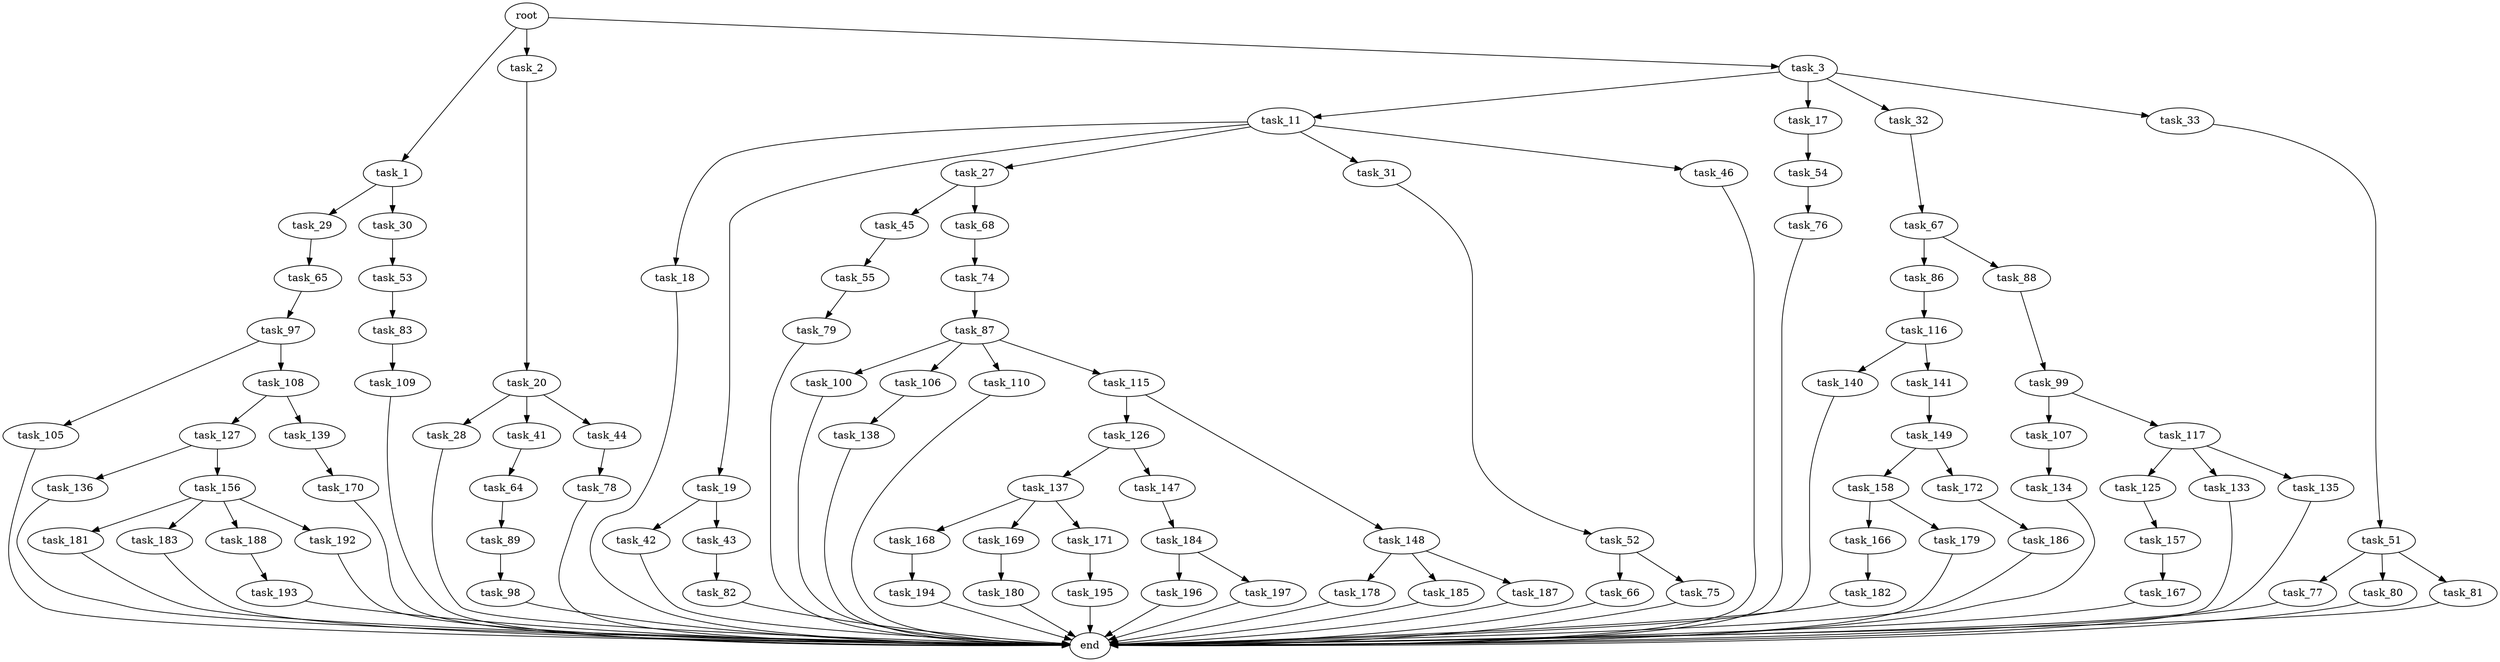 digraph G {
  root [size="0.000000"];
  task_1 [size="150810977376.000000"];
  task_2 [size="8834528852.000000"];
  task_3 [size="9443065997.000000"];
  task_29 [size="20689813841.000000"];
  task_30 [size="863550275328.000000"];
  task_20 [size="6135699336.000000"];
  task_11 [size="325359336238.000000"];
  task_17 [size="92254368099.000000"];
  task_32 [size="10908833263.000000"];
  task_33 [size="846373042454.000000"];
  task_18 [size="38671696568.000000"];
  task_19 [size="349836924428.000000"];
  task_27 [size="368293445632.000000"];
  task_31 [size="231928233984.000000"];
  task_46 [size="368293445632.000000"];
  task_54 [size="5771931554.000000"];
  end [size="0.000000"];
  task_42 [size="28991029248.000000"];
  task_43 [size="549755813888.000000"];
  task_28 [size="21645531711.000000"];
  task_41 [size="26788211062.000000"];
  task_44 [size="266047276137.000000"];
  task_45 [size="12029734069.000000"];
  task_68 [size="28991029248.000000"];
  task_65 [size="8589934592.000000"];
  task_53 [size="178045807882.000000"];
  task_52 [size="99343903405.000000"];
  task_67 [size="68719476736.000000"];
  task_51 [size="446805058459.000000"];
  task_64 [size="1073741824000.000000"];
  task_82 [size="231928233984.000000"];
  task_78 [size="68719476736.000000"];
  task_55 [size="326173218302.000000"];
  task_77 [size="8589934592.000000"];
  task_80 [size="2966497857.000000"];
  task_81 [size="2933321462.000000"];
  task_66 [size="8892991286.000000"];
  task_75 [size="368293445632.000000"];
  task_83 [size="8589934592.000000"];
  task_76 [size="368293445632.000000"];
  task_79 [size="28991029248.000000"];
  task_89 [size="8341269381.000000"];
  task_97 [size="991558457893.000000"];
  task_86 [size="1712992591.000000"];
  task_88 [size="368293445632.000000"];
  task_74 [size="889015320.000000"];
  task_87 [size="4414898605.000000"];
  task_109 [size="25176983591.000000"];
  task_116 [size="12767876690.000000"];
  task_100 [size="35902775988.000000"];
  task_106 [size="797292215287.000000"];
  task_110 [size="362837011838.000000"];
  task_115 [size="5489483816.000000"];
  task_99 [size="51223260672.000000"];
  task_98 [size="30126695974.000000"];
  task_105 [size="13433667987.000000"];
  task_108 [size="28991029248.000000"];
  task_107 [size="497372531755.000000"];
  task_117 [size="9473068343.000000"];
  task_138 [size="81434792400.000000"];
  task_134 [size="1536072548.000000"];
  task_127 [size="27358769542.000000"];
  task_139 [size="28991029248.000000"];
  task_126 [size="368293445632.000000"];
  task_148 [size="21323542640.000000"];
  task_140 [size="549755813888.000000"];
  task_141 [size="272408358255.000000"];
  task_125 [size="62520361200.000000"];
  task_133 [size="771364297561.000000"];
  task_135 [size="10524252976.000000"];
  task_157 [size="98340140311.000000"];
  task_137 [size="1073741824000.000000"];
  task_147 [size="634024162148.000000"];
  task_136 [size="752651044704.000000"];
  task_156 [size="16432517966.000000"];
  task_168 [size="28991029248.000000"];
  task_169 [size="368293445632.000000"];
  task_171 [size="782757789696.000000"];
  task_170 [size="368293445632.000000"];
  task_149 [size="4505419668.000000"];
  task_184 [size="68719476736.000000"];
  task_178 [size="782757789696.000000"];
  task_185 [size="3305505630.000000"];
  task_187 [size="105763456845.000000"];
  task_158 [size="31268634422.000000"];
  task_172 [size="29344220769.000000"];
  task_181 [size="4405349530.000000"];
  task_183 [size="21904329808.000000"];
  task_188 [size="39026589016.000000"];
  task_192 [size="68719476736.000000"];
  task_167 [size="28991029248.000000"];
  task_166 [size="368293445632.000000"];
  task_179 [size="231928233984.000000"];
  task_182 [size="231928233984.000000"];
  task_194 [size="24263257901.000000"];
  task_180 [size="185477222976.000000"];
  task_195 [size="782757789696.000000"];
  task_186 [size="246369113640.000000"];
  task_196 [size="231928233984.000000"];
  task_197 [size="265901529816.000000"];
  task_193 [size="60114692712.000000"];

  root -> task_1 [size="1.000000"];
  root -> task_2 [size="1.000000"];
  root -> task_3 [size="1.000000"];
  task_1 -> task_29 [size="134217728.000000"];
  task_1 -> task_30 [size="134217728.000000"];
  task_2 -> task_20 [size="679477248.000000"];
  task_3 -> task_11 [size="679477248.000000"];
  task_3 -> task_17 [size="679477248.000000"];
  task_3 -> task_32 [size="679477248.000000"];
  task_3 -> task_33 [size="679477248.000000"];
  task_29 -> task_65 [size="838860800.000000"];
  task_30 -> task_53 [size="536870912.000000"];
  task_20 -> task_28 [size="536870912.000000"];
  task_20 -> task_41 [size="536870912.000000"];
  task_20 -> task_44 [size="536870912.000000"];
  task_11 -> task_18 [size="209715200.000000"];
  task_11 -> task_19 [size="209715200.000000"];
  task_11 -> task_27 [size="209715200.000000"];
  task_11 -> task_31 [size="209715200.000000"];
  task_11 -> task_46 [size="209715200.000000"];
  task_17 -> task_54 [size="209715200.000000"];
  task_32 -> task_67 [size="301989888.000000"];
  task_33 -> task_51 [size="838860800.000000"];
  task_18 -> end [size="1.000000"];
  task_19 -> task_42 [size="301989888.000000"];
  task_19 -> task_43 [size="301989888.000000"];
  task_27 -> task_45 [size="411041792.000000"];
  task_27 -> task_68 [size="411041792.000000"];
  task_31 -> task_52 [size="301989888.000000"];
  task_46 -> end [size="1.000000"];
  task_54 -> task_76 [size="536870912.000000"];
  task_42 -> end [size="1.000000"];
  task_43 -> task_82 [size="536870912.000000"];
  task_28 -> end [size="1.000000"];
  task_41 -> task_64 [size="536870912.000000"];
  task_44 -> task_78 [size="838860800.000000"];
  task_45 -> task_55 [size="838860800.000000"];
  task_68 -> task_74 [size="75497472.000000"];
  task_65 -> task_97 [size="33554432.000000"];
  task_53 -> task_83 [size="209715200.000000"];
  task_52 -> task_66 [size="75497472.000000"];
  task_52 -> task_75 [size="75497472.000000"];
  task_67 -> task_86 [size="134217728.000000"];
  task_67 -> task_88 [size="134217728.000000"];
  task_51 -> task_77 [size="301989888.000000"];
  task_51 -> task_80 [size="301989888.000000"];
  task_51 -> task_81 [size="301989888.000000"];
  task_64 -> task_89 [size="838860800.000000"];
  task_82 -> end [size="1.000000"];
  task_78 -> end [size="1.000000"];
  task_55 -> task_79 [size="209715200.000000"];
  task_77 -> end [size="1.000000"];
  task_80 -> end [size="1.000000"];
  task_81 -> end [size="1.000000"];
  task_66 -> end [size="1.000000"];
  task_75 -> end [size="1.000000"];
  task_83 -> task_109 [size="33554432.000000"];
  task_76 -> end [size="1.000000"];
  task_79 -> end [size="1.000000"];
  task_89 -> task_98 [size="301989888.000000"];
  task_97 -> task_105 [size="838860800.000000"];
  task_97 -> task_108 [size="838860800.000000"];
  task_86 -> task_116 [size="33554432.000000"];
  task_88 -> task_99 [size="411041792.000000"];
  task_74 -> task_87 [size="75497472.000000"];
  task_87 -> task_100 [size="75497472.000000"];
  task_87 -> task_106 [size="75497472.000000"];
  task_87 -> task_110 [size="75497472.000000"];
  task_87 -> task_115 [size="75497472.000000"];
  task_109 -> end [size="1.000000"];
  task_116 -> task_140 [size="411041792.000000"];
  task_116 -> task_141 [size="411041792.000000"];
  task_100 -> end [size="1.000000"];
  task_106 -> task_138 [size="838860800.000000"];
  task_110 -> end [size="1.000000"];
  task_115 -> task_126 [size="134217728.000000"];
  task_115 -> task_148 [size="134217728.000000"];
  task_99 -> task_107 [size="134217728.000000"];
  task_99 -> task_117 [size="134217728.000000"];
  task_98 -> end [size="1.000000"];
  task_105 -> end [size="1.000000"];
  task_108 -> task_127 [size="75497472.000000"];
  task_108 -> task_139 [size="75497472.000000"];
  task_107 -> task_134 [size="411041792.000000"];
  task_117 -> task_125 [size="209715200.000000"];
  task_117 -> task_133 [size="209715200.000000"];
  task_117 -> task_135 [size="209715200.000000"];
  task_138 -> end [size="1.000000"];
  task_134 -> end [size="1.000000"];
  task_127 -> task_136 [size="679477248.000000"];
  task_127 -> task_156 [size="679477248.000000"];
  task_139 -> task_170 [size="75497472.000000"];
  task_126 -> task_137 [size="411041792.000000"];
  task_126 -> task_147 [size="411041792.000000"];
  task_148 -> task_178 [size="679477248.000000"];
  task_148 -> task_185 [size="679477248.000000"];
  task_148 -> task_187 [size="679477248.000000"];
  task_140 -> end [size="1.000000"];
  task_141 -> task_149 [size="838860800.000000"];
  task_125 -> task_157 [size="134217728.000000"];
  task_133 -> end [size="1.000000"];
  task_135 -> end [size="1.000000"];
  task_157 -> task_167 [size="75497472.000000"];
  task_137 -> task_168 [size="838860800.000000"];
  task_137 -> task_169 [size="838860800.000000"];
  task_137 -> task_171 [size="838860800.000000"];
  task_147 -> task_184 [size="536870912.000000"];
  task_136 -> end [size="1.000000"];
  task_156 -> task_181 [size="838860800.000000"];
  task_156 -> task_183 [size="838860800.000000"];
  task_156 -> task_188 [size="838860800.000000"];
  task_156 -> task_192 [size="838860800.000000"];
  task_168 -> task_194 [size="75497472.000000"];
  task_169 -> task_180 [size="411041792.000000"];
  task_171 -> task_195 [size="679477248.000000"];
  task_170 -> end [size="1.000000"];
  task_149 -> task_158 [size="301989888.000000"];
  task_149 -> task_172 [size="301989888.000000"];
  task_184 -> task_196 [size="134217728.000000"];
  task_184 -> task_197 [size="134217728.000000"];
  task_178 -> end [size="1.000000"];
  task_185 -> end [size="1.000000"];
  task_187 -> end [size="1.000000"];
  task_158 -> task_166 [size="33554432.000000"];
  task_158 -> task_179 [size="33554432.000000"];
  task_172 -> task_186 [size="838860800.000000"];
  task_181 -> end [size="1.000000"];
  task_183 -> end [size="1.000000"];
  task_188 -> task_193 [size="75497472.000000"];
  task_192 -> end [size="1.000000"];
  task_167 -> end [size="1.000000"];
  task_166 -> task_182 [size="411041792.000000"];
  task_179 -> end [size="1.000000"];
  task_182 -> end [size="1.000000"];
  task_194 -> end [size="1.000000"];
  task_180 -> end [size="1.000000"];
  task_195 -> end [size="1.000000"];
  task_186 -> end [size="1.000000"];
  task_196 -> end [size="1.000000"];
  task_197 -> end [size="1.000000"];
  task_193 -> end [size="1.000000"];
}
